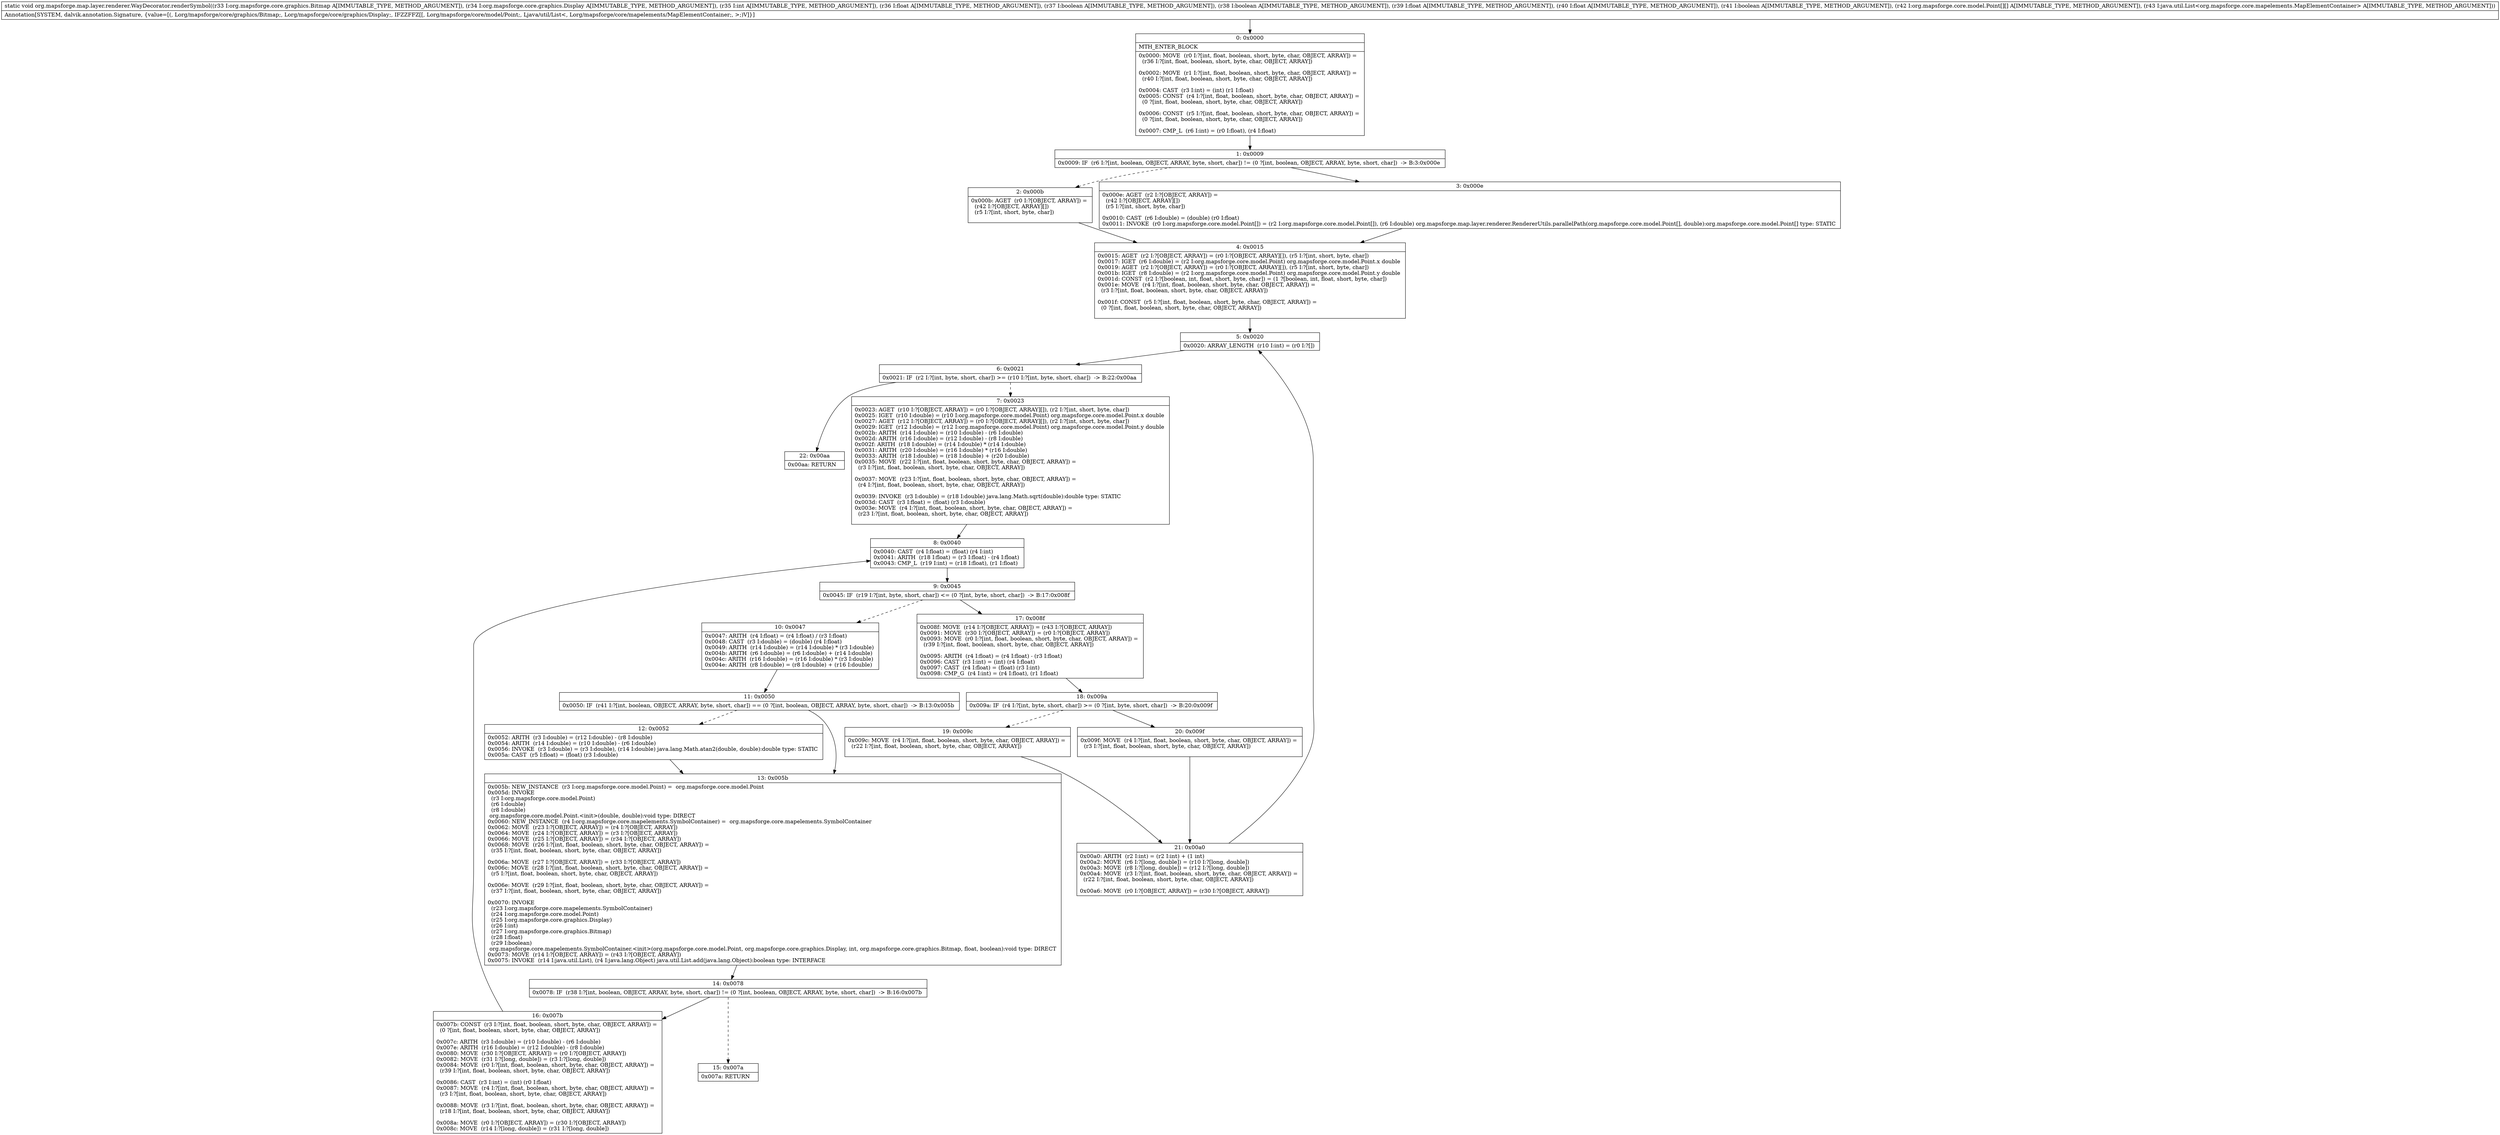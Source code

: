 digraph "CFG fororg.mapsforge.map.layer.renderer.WayDecorator.renderSymbol(Lorg\/mapsforge\/core\/graphics\/Bitmap;Lorg\/mapsforge\/core\/graphics\/Display;IFZZFFZ[[Lorg\/mapsforge\/core\/model\/Point;Ljava\/util\/List;)V" {
Node_0 [shape=record,label="{0\:\ 0x0000|MTH_ENTER_BLOCK\l|0x0000: MOVE  (r0 I:?[int, float, boolean, short, byte, char, OBJECT, ARRAY]) = \l  (r36 I:?[int, float, boolean, short, byte, char, OBJECT, ARRAY])\l \l0x0002: MOVE  (r1 I:?[int, float, boolean, short, byte, char, OBJECT, ARRAY]) = \l  (r40 I:?[int, float, boolean, short, byte, char, OBJECT, ARRAY])\l \l0x0004: CAST  (r3 I:int) = (int) (r1 I:float) \l0x0005: CONST  (r4 I:?[int, float, boolean, short, byte, char, OBJECT, ARRAY]) = \l  (0 ?[int, float, boolean, short, byte, char, OBJECT, ARRAY])\l \l0x0006: CONST  (r5 I:?[int, float, boolean, short, byte, char, OBJECT, ARRAY]) = \l  (0 ?[int, float, boolean, short, byte, char, OBJECT, ARRAY])\l \l0x0007: CMP_L  (r6 I:int) = (r0 I:float), (r4 I:float) \l}"];
Node_1 [shape=record,label="{1\:\ 0x0009|0x0009: IF  (r6 I:?[int, boolean, OBJECT, ARRAY, byte, short, char]) != (0 ?[int, boolean, OBJECT, ARRAY, byte, short, char])  \-\> B:3:0x000e \l}"];
Node_2 [shape=record,label="{2\:\ 0x000b|0x000b: AGET  (r0 I:?[OBJECT, ARRAY]) = \l  (r42 I:?[OBJECT, ARRAY][])\l  (r5 I:?[int, short, byte, char])\l \l}"];
Node_3 [shape=record,label="{3\:\ 0x000e|0x000e: AGET  (r2 I:?[OBJECT, ARRAY]) = \l  (r42 I:?[OBJECT, ARRAY][])\l  (r5 I:?[int, short, byte, char])\l \l0x0010: CAST  (r6 I:double) = (double) (r0 I:float) \l0x0011: INVOKE  (r0 I:org.mapsforge.core.model.Point[]) = (r2 I:org.mapsforge.core.model.Point[]), (r6 I:double) org.mapsforge.map.layer.renderer.RendererUtils.parallelPath(org.mapsforge.core.model.Point[], double):org.mapsforge.core.model.Point[] type: STATIC \l}"];
Node_4 [shape=record,label="{4\:\ 0x0015|0x0015: AGET  (r2 I:?[OBJECT, ARRAY]) = (r0 I:?[OBJECT, ARRAY][]), (r5 I:?[int, short, byte, char]) \l0x0017: IGET  (r6 I:double) = (r2 I:org.mapsforge.core.model.Point) org.mapsforge.core.model.Point.x double \l0x0019: AGET  (r2 I:?[OBJECT, ARRAY]) = (r0 I:?[OBJECT, ARRAY][]), (r5 I:?[int, short, byte, char]) \l0x001b: IGET  (r8 I:double) = (r2 I:org.mapsforge.core.model.Point) org.mapsforge.core.model.Point.y double \l0x001d: CONST  (r2 I:?[boolean, int, float, short, byte, char]) = (1 ?[boolean, int, float, short, byte, char]) \l0x001e: MOVE  (r4 I:?[int, float, boolean, short, byte, char, OBJECT, ARRAY]) = \l  (r3 I:?[int, float, boolean, short, byte, char, OBJECT, ARRAY])\l \l0x001f: CONST  (r5 I:?[int, float, boolean, short, byte, char, OBJECT, ARRAY]) = \l  (0 ?[int, float, boolean, short, byte, char, OBJECT, ARRAY])\l \l}"];
Node_5 [shape=record,label="{5\:\ 0x0020|0x0020: ARRAY_LENGTH  (r10 I:int) = (r0 I:?[]) \l}"];
Node_6 [shape=record,label="{6\:\ 0x0021|0x0021: IF  (r2 I:?[int, byte, short, char]) \>= (r10 I:?[int, byte, short, char])  \-\> B:22:0x00aa \l}"];
Node_7 [shape=record,label="{7\:\ 0x0023|0x0023: AGET  (r10 I:?[OBJECT, ARRAY]) = (r0 I:?[OBJECT, ARRAY][]), (r2 I:?[int, short, byte, char]) \l0x0025: IGET  (r10 I:double) = (r10 I:org.mapsforge.core.model.Point) org.mapsforge.core.model.Point.x double \l0x0027: AGET  (r12 I:?[OBJECT, ARRAY]) = (r0 I:?[OBJECT, ARRAY][]), (r2 I:?[int, short, byte, char]) \l0x0029: IGET  (r12 I:double) = (r12 I:org.mapsforge.core.model.Point) org.mapsforge.core.model.Point.y double \l0x002b: ARITH  (r14 I:double) = (r10 I:double) \- (r6 I:double) \l0x002d: ARITH  (r16 I:double) = (r12 I:double) \- (r8 I:double) \l0x002f: ARITH  (r18 I:double) = (r14 I:double) * (r14 I:double) \l0x0031: ARITH  (r20 I:double) = (r16 I:double) * (r16 I:double) \l0x0033: ARITH  (r18 I:double) = (r18 I:double) + (r20 I:double) \l0x0035: MOVE  (r22 I:?[int, float, boolean, short, byte, char, OBJECT, ARRAY]) = \l  (r3 I:?[int, float, boolean, short, byte, char, OBJECT, ARRAY])\l \l0x0037: MOVE  (r23 I:?[int, float, boolean, short, byte, char, OBJECT, ARRAY]) = \l  (r4 I:?[int, float, boolean, short, byte, char, OBJECT, ARRAY])\l \l0x0039: INVOKE  (r3 I:double) = (r18 I:double) java.lang.Math.sqrt(double):double type: STATIC \l0x003d: CAST  (r3 I:float) = (float) (r3 I:double) \l0x003e: MOVE  (r4 I:?[int, float, boolean, short, byte, char, OBJECT, ARRAY]) = \l  (r23 I:?[int, float, boolean, short, byte, char, OBJECT, ARRAY])\l \l}"];
Node_8 [shape=record,label="{8\:\ 0x0040|0x0040: CAST  (r4 I:float) = (float) (r4 I:int) \l0x0041: ARITH  (r18 I:float) = (r3 I:float) \- (r4 I:float) \l0x0043: CMP_L  (r19 I:int) = (r18 I:float), (r1 I:float) \l}"];
Node_9 [shape=record,label="{9\:\ 0x0045|0x0045: IF  (r19 I:?[int, byte, short, char]) \<= (0 ?[int, byte, short, char])  \-\> B:17:0x008f \l}"];
Node_10 [shape=record,label="{10\:\ 0x0047|0x0047: ARITH  (r4 I:float) = (r4 I:float) \/ (r3 I:float) \l0x0048: CAST  (r3 I:double) = (double) (r4 I:float) \l0x0049: ARITH  (r14 I:double) = (r14 I:double) * (r3 I:double) \l0x004b: ARITH  (r6 I:double) = (r6 I:double) + (r14 I:double) \l0x004c: ARITH  (r16 I:double) = (r16 I:double) * (r3 I:double) \l0x004e: ARITH  (r8 I:double) = (r8 I:double) + (r16 I:double) \l}"];
Node_11 [shape=record,label="{11\:\ 0x0050|0x0050: IF  (r41 I:?[int, boolean, OBJECT, ARRAY, byte, short, char]) == (0 ?[int, boolean, OBJECT, ARRAY, byte, short, char])  \-\> B:13:0x005b \l}"];
Node_12 [shape=record,label="{12\:\ 0x0052|0x0052: ARITH  (r3 I:double) = (r12 I:double) \- (r8 I:double) \l0x0054: ARITH  (r14 I:double) = (r10 I:double) \- (r6 I:double) \l0x0056: INVOKE  (r3 I:double) = (r3 I:double), (r14 I:double) java.lang.Math.atan2(double, double):double type: STATIC \l0x005a: CAST  (r5 I:float) = (float) (r3 I:double) \l}"];
Node_13 [shape=record,label="{13\:\ 0x005b|0x005b: NEW_INSTANCE  (r3 I:org.mapsforge.core.model.Point) =  org.mapsforge.core.model.Point \l0x005d: INVOKE  \l  (r3 I:org.mapsforge.core.model.Point)\l  (r6 I:double)\l  (r8 I:double)\l org.mapsforge.core.model.Point.\<init\>(double, double):void type: DIRECT \l0x0060: NEW_INSTANCE  (r4 I:org.mapsforge.core.mapelements.SymbolContainer) =  org.mapsforge.core.mapelements.SymbolContainer \l0x0062: MOVE  (r23 I:?[OBJECT, ARRAY]) = (r4 I:?[OBJECT, ARRAY]) \l0x0064: MOVE  (r24 I:?[OBJECT, ARRAY]) = (r3 I:?[OBJECT, ARRAY]) \l0x0066: MOVE  (r25 I:?[OBJECT, ARRAY]) = (r34 I:?[OBJECT, ARRAY]) \l0x0068: MOVE  (r26 I:?[int, float, boolean, short, byte, char, OBJECT, ARRAY]) = \l  (r35 I:?[int, float, boolean, short, byte, char, OBJECT, ARRAY])\l \l0x006a: MOVE  (r27 I:?[OBJECT, ARRAY]) = (r33 I:?[OBJECT, ARRAY]) \l0x006c: MOVE  (r28 I:?[int, float, boolean, short, byte, char, OBJECT, ARRAY]) = \l  (r5 I:?[int, float, boolean, short, byte, char, OBJECT, ARRAY])\l \l0x006e: MOVE  (r29 I:?[int, float, boolean, short, byte, char, OBJECT, ARRAY]) = \l  (r37 I:?[int, float, boolean, short, byte, char, OBJECT, ARRAY])\l \l0x0070: INVOKE  \l  (r23 I:org.mapsforge.core.mapelements.SymbolContainer)\l  (r24 I:org.mapsforge.core.model.Point)\l  (r25 I:org.mapsforge.core.graphics.Display)\l  (r26 I:int)\l  (r27 I:org.mapsforge.core.graphics.Bitmap)\l  (r28 I:float)\l  (r29 I:boolean)\l org.mapsforge.core.mapelements.SymbolContainer.\<init\>(org.mapsforge.core.model.Point, org.mapsforge.core.graphics.Display, int, org.mapsforge.core.graphics.Bitmap, float, boolean):void type: DIRECT \l0x0073: MOVE  (r14 I:?[OBJECT, ARRAY]) = (r43 I:?[OBJECT, ARRAY]) \l0x0075: INVOKE  (r14 I:java.util.List), (r4 I:java.lang.Object) java.util.List.add(java.lang.Object):boolean type: INTERFACE \l}"];
Node_14 [shape=record,label="{14\:\ 0x0078|0x0078: IF  (r38 I:?[int, boolean, OBJECT, ARRAY, byte, short, char]) != (0 ?[int, boolean, OBJECT, ARRAY, byte, short, char])  \-\> B:16:0x007b \l}"];
Node_15 [shape=record,label="{15\:\ 0x007a|0x007a: RETURN   \l}"];
Node_16 [shape=record,label="{16\:\ 0x007b|0x007b: CONST  (r3 I:?[int, float, boolean, short, byte, char, OBJECT, ARRAY]) = \l  (0 ?[int, float, boolean, short, byte, char, OBJECT, ARRAY])\l \l0x007c: ARITH  (r3 I:double) = (r10 I:double) \- (r6 I:double) \l0x007e: ARITH  (r16 I:double) = (r12 I:double) \- (r8 I:double) \l0x0080: MOVE  (r30 I:?[OBJECT, ARRAY]) = (r0 I:?[OBJECT, ARRAY]) \l0x0082: MOVE  (r31 I:?[long, double]) = (r3 I:?[long, double]) \l0x0084: MOVE  (r0 I:?[int, float, boolean, short, byte, char, OBJECT, ARRAY]) = \l  (r39 I:?[int, float, boolean, short, byte, char, OBJECT, ARRAY])\l \l0x0086: CAST  (r3 I:int) = (int) (r0 I:float) \l0x0087: MOVE  (r4 I:?[int, float, boolean, short, byte, char, OBJECT, ARRAY]) = \l  (r3 I:?[int, float, boolean, short, byte, char, OBJECT, ARRAY])\l \l0x0088: MOVE  (r3 I:?[int, float, boolean, short, byte, char, OBJECT, ARRAY]) = \l  (r18 I:?[int, float, boolean, short, byte, char, OBJECT, ARRAY])\l \l0x008a: MOVE  (r0 I:?[OBJECT, ARRAY]) = (r30 I:?[OBJECT, ARRAY]) \l0x008c: MOVE  (r14 I:?[long, double]) = (r31 I:?[long, double]) \l}"];
Node_17 [shape=record,label="{17\:\ 0x008f|0x008f: MOVE  (r14 I:?[OBJECT, ARRAY]) = (r43 I:?[OBJECT, ARRAY]) \l0x0091: MOVE  (r30 I:?[OBJECT, ARRAY]) = (r0 I:?[OBJECT, ARRAY]) \l0x0093: MOVE  (r0 I:?[int, float, boolean, short, byte, char, OBJECT, ARRAY]) = \l  (r39 I:?[int, float, boolean, short, byte, char, OBJECT, ARRAY])\l \l0x0095: ARITH  (r4 I:float) = (r4 I:float) \- (r3 I:float) \l0x0096: CAST  (r3 I:int) = (int) (r4 I:float) \l0x0097: CAST  (r4 I:float) = (float) (r3 I:int) \l0x0098: CMP_G  (r4 I:int) = (r4 I:float), (r1 I:float) \l}"];
Node_18 [shape=record,label="{18\:\ 0x009a|0x009a: IF  (r4 I:?[int, byte, short, char]) \>= (0 ?[int, byte, short, char])  \-\> B:20:0x009f \l}"];
Node_19 [shape=record,label="{19\:\ 0x009c|0x009c: MOVE  (r4 I:?[int, float, boolean, short, byte, char, OBJECT, ARRAY]) = \l  (r22 I:?[int, float, boolean, short, byte, char, OBJECT, ARRAY])\l \l}"];
Node_20 [shape=record,label="{20\:\ 0x009f|0x009f: MOVE  (r4 I:?[int, float, boolean, short, byte, char, OBJECT, ARRAY]) = \l  (r3 I:?[int, float, boolean, short, byte, char, OBJECT, ARRAY])\l \l}"];
Node_21 [shape=record,label="{21\:\ 0x00a0|0x00a0: ARITH  (r2 I:int) = (r2 I:int) + (1 int) \l0x00a2: MOVE  (r6 I:?[long, double]) = (r10 I:?[long, double]) \l0x00a3: MOVE  (r8 I:?[long, double]) = (r12 I:?[long, double]) \l0x00a4: MOVE  (r3 I:?[int, float, boolean, short, byte, char, OBJECT, ARRAY]) = \l  (r22 I:?[int, float, boolean, short, byte, char, OBJECT, ARRAY])\l \l0x00a6: MOVE  (r0 I:?[OBJECT, ARRAY]) = (r30 I:?[OBJECT, ARRAY]) \l}"];
Node_22 [shape=record,label="{22\:\ 0x00aa|0x00aa: RETURN   \l}"];
MethodNode[shape=record,label="{static void org.mapsforge.map.layer.renderer.WayDecorator.renderSymbol((r33 I:org.mapsforge.core.graphics.Bitmap A[IMMUTABLE_TYPE, METHOD_ARGUMENT]), (r34 I:org.mapsforge.core.graphics.Display A[IMMUTABLE_TYPE, METHOD_ARGUMENT]), (r35 I:int A[IMMUTABLE_TYPE, METHOD_ARGUMENT]), (r36 I:float A[IMMUTABLE_TYPE, METHOD_ARGUMENT]), (r37 I:boolean A[IMMUTABLE_TYPE, METHOD_ARGUMENT]), (r38 I:boolean A[IMMUTABLE_TYPE, METHOD_ARGUMENT]), (r39 I:float A[IMMUTABLE_TYPE, METHOD_ARGUMENT]), (r40 I:float A[IMMUTABLE_TYPE, METHOD_ARGUMENT]), (r41 I:boolean A[IMMUTABLE_TYPE, METHOD_ARGUMENT]), (r42 I:org.mapsforge.core.model.Point[][] A[IMMUTABLE_TYPE, METHOD_ARGUMENT]), (r43 I:java.util.List\<org.mapsforge.core.mapelements.MapElementContainer\> A[IMMUTABLE_TYPE, METHOD_ARGUMENT]))  | Annotation[SYSTEM, dalvik.annotation.Signature, \{value=[(, Lorg\/mapsforge\/core\/graphics\/Bitmap;, Lorg\/mapsforge\/core\/graphics\/Display;, IFZZFFZ[[, Lorg\/mapsforge\/core\/model\/Point;, Ljava\/util\/List\<, Lorg\/mapsforge\/core\/mapelements\/MapElementContainer;, \>;)V]\}]\l}"];
MethodNode -> Node_0;
Node_0 -> Node_1;
Node_1 -> Node_2[style=dashed];
Node_1 -> Node_3;
Node_2 -> Node_4;
Node_3 -> Node_4;
Node_4 -> Node_5;
Node_5 -> Node_6;
Node_6 -> Node_7[style=dashed];
Node_6 -> Node_22;
Node_7 -> Node_8;
Node_8 -> Node_9;
Node_9 -> Node_10[style=dashed];
Node_9 -> Node_17;
Node_10 -> Node_11;
Node_11 -> Node_12[style=dashed];
Node_11 -> Node_13;
Node_12 -> Node_13;
Node_13 -> Node_14;
Node_14 -> Node_15[style=dashed];
Node_14 -> Node_16;
Node_16 -> Node_8;
Node_17 -> Node_18;
Node_18 -> Node_19[style=dashed];
Node_18 -> Node_20;
Node_19 -> Node_21;
Node_20 -> Node_21;
Node_21 -> Node_5;
}

